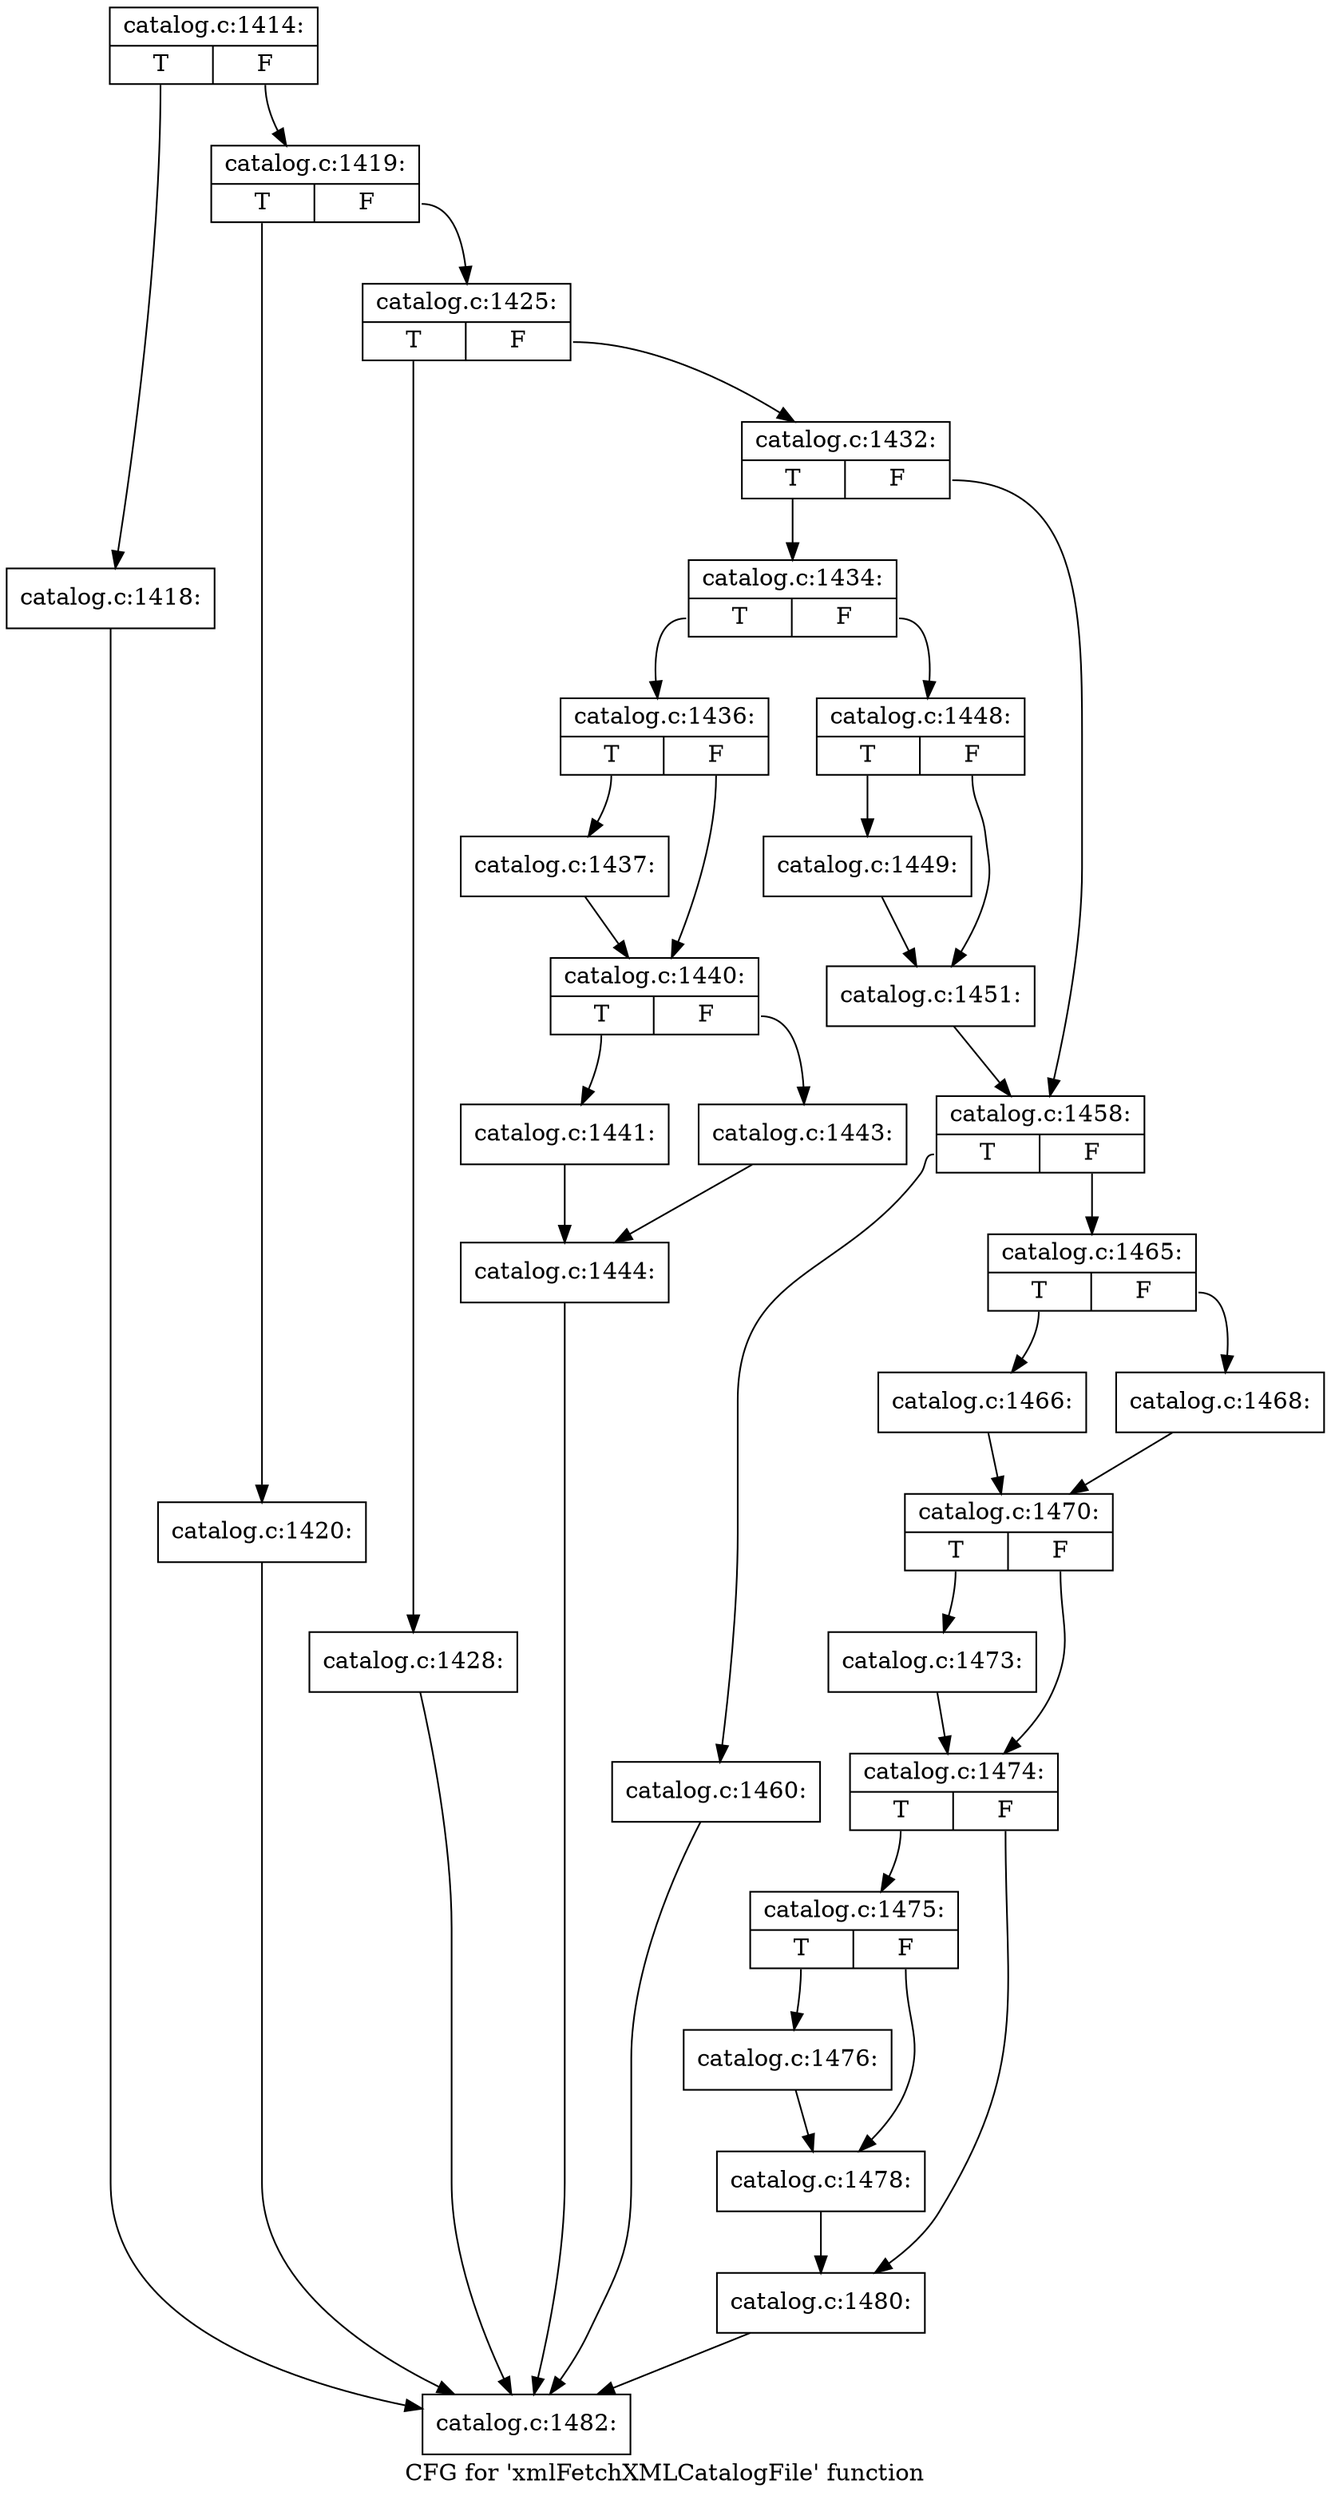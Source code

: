 digraph "CFG for 'xmlFetchXMLCatalogFile' function" {
	label="CFG for 'xmlFetchXMLCatalogFile' function";

	Node0x5650cc9ba170 [shape=record,label="{catalog.c:1414:|{<s0>T|<s1>F}}"];
	Node0x5650cc9ba170:s0 -> Node0x5650cc9bab00;
	Node0x5650cc9ba170:s1 -> Node0x5650cc9bab50;
	Node0x5650cc9bab00 [shape=record,label="{catalog.c:1418:}"];
	Node0x5650cc9bab00 -> Node0x5650cc9ba1c0;
	Node0x5650cc9bab50 [shape=record,label="{catalog.c:1419:|{<s0>T|<s1>F}}"];
	Node0x5650cc9bab50:s0 -> Node0x5650cc9bb010;
	Node0x5650cc9bab50:s1 -> Node0x5650cc9bb060;
	Node0x5650cc9bb010 [shape=record,label="{catalog.c:1420:}"];
	Node0x5650cc9bb010 -> Node0x5650cc9ba1c0;
	Node0x5650cc9bb060 [shape=record,label="{catalog.c:1425:|{<s0>T|<s1>F}}"];
	Node0x5650cc9bb060:s0 -> Node0x5650cc9bb700;
	Node0x5650cc9bb060:s1 -> Node0x5650cc9bb750;
	Node0x5650cc9bb700 [shape=record,label="{catalog.c:1428:}"];
	Node0x5650cc9bb700 -> Node0x5650cc9ba1c0;
	Node0x5650cc9bb750 [shape=record,label="{catalog.c:1432:|{<s0>T|<s1>F}}"];
	Node0x5650cc9bb750:s0 -> Node0x5650cc9bbe90;
	Node0x5650cc9bb750:s1 -> Node0x5650cc9bbee0;
	Node0x5650cc9bbe90 [shape=record,label="{catalog.c:1434:|{<s0>T|<s1>F}}"];
	Node0x5650cc9bbe90:s0 -> Node0x5650cc9bcc70;
	Node0x5650cc9bbe90:s1 -> Node0x5650cc9bccc0;
	Node0x5650cc9bcc70 [shape=record,label="{catalog.c:1436:|{<s0>T|<s1>F}}"];
	Node0x5650cc9bcc70:s0 -> Node0x5650cc9bcff0;
	Node0x5650cc9bcc70:s1 -> Node0x5650cc9bd040;
	Node0x5650cc9bcff0 [shape=record,label="{catalog.c:1437:}"];
	Node0x5650cc9bcff0 -> Node0x5650cc9bd040;
	Node0x5650cc9bd040 [shape=record,label="{catalog.c:1440:|{<s0>T|<s1>F}}"];
	Node0x5650cc9bd040:s0 -> Node0x5650cc9bd810;
	Node0x5650cc9bd040:s1 -> Node0x5650cc9bd8b0;
	Node0x5650cc9bd810 [shape=record,label="{catalog.c:1441:}"];
	Node0x5650cc9bd810 -> Node0x5650cc9bd860;
	Node0x5650cc9bd8b0 [shape=record,label="{catalog.c:1443:}"];
	Node0x5650cc9bd8b0 -> Node0x5650cc9bd860;
	Node0x5650cc9bd860 [shape=record,label="{catalog.c:1444:}"];
	Node0x5650cc9bd860 -> Node0x5650cc9ba1c0;
	Node0x5650cc9bccc0 [shape=record,label="{catalog.c:1448:|{<s0>T|<s1>F}}"];
	Node0x5650cc9bccc0:s0 -> Node0x5650cc9be9c0;
	Node0x5650cc9bccc0:s1 -> Node0x5650cc9bea10;
	Node0x5650cc9be9c0 [shape=record,label="{catalog.c:1449:}"];
	Node0x5650cc9be9c0 -> Node0x5650cc9bea10;
	Node0x5650cc9bea10 [shape=record,label="{catalog.c:1451:}"];
	Node0x5650cc9bea10 -> Node0x5650cc9bbee0;
	Node0x5650cc9bbee0 [shape=record,label="{catalog.c:1458:|{<s0>T|<s1>F}}"];
	Node0x5650cc9bbee0:s0 -> Node0x5650cc9bfc00;
	Node0x5650cc9bbee0:s1 -> Node0x5650cc9bfc50;
	Node0x5650cc9bfc00 [shape=record,label="{catalog.c:1460:}"];
	Node0x5650cc9bfc00 -> Node0x5650cc9ba1c0;
	Node0x5650cc9bfc50 [shape=record,label="{catalog.c:1465:|{<s0>T|<s1>F}}"];
	Node0x5650cc9bfc50:s0 -> Node0x5650cc9c04e0;
	Node0x5650cc9bfc50:s1 -> Node0x5650cc9c0580;
	Node0x5650cc9c04e0 [shape=record,label="{catalog.c:1466:}"];
	Node0x5650cc9c04e0 -> Node0x5650cc9c0530;
	Node0x5650cc9c0580 [shape=record,label="{catalog.c:1468:}"];
	Node0x5650cc9c0580 -> Node0x5650cc9c0530;
	Node0x5650cc9c0530 [shape=record,label="{catalog.c:1470:|{<s0>T|<s1>F}}"];
	Node0x5650cc9c0530:s0 -> Node0x5650cc9c1340;
	Node0x5650cc9c0530:s1 -> Node0x5650cc9c1390;
	Node0x5650cc9c1340 [shape=record,label="{catalog.c:1473:}"];
	Node0x5650cc9c1340 -> Node0x5650cc9c1390;
	Node0x5650cc9c1390 [shape=record,label="{catalog.c:1474:|{<s0>T|<s1>F}}"];
	Node0x5650cc9c1390:s0 -> Node0x5650cc9bf580;
	Node0x5650cc9c1390:s1 -> Node0x5650cc9bc7f0;
	Node0x5650cc9bf580 [shape=record,label="{catalog.c:1475:|{<s0>T|<s1>F}}"];
	Node0x5650cc9bf580:s0 -> Node0x5650cc917740;
	Node0x5650cc9bf580:s1 -> Node0x5650cc917790;
	Node0x5650cc917740 [shape=record,label="{catalog.c:1476:}"];
	Node0x5650cc917740 -> Node0x5650cc917790;
	Node0x5650cc917790 [shape=record,label="{catalog.c:1478:}"];
	Node0x5650cc917790 -> Node0x5650cc9bc7f0;
	Node0x5650cc9bc7f0 [shape=record,label="{catalog.c:1480:}"];
	Node0x5650cc9bc7f0 -> Node0x5650cc9ba1c0;
	Node0x5650cc9ba1c0 [shape=record,label="{catalog.c:1482:}"];
}
